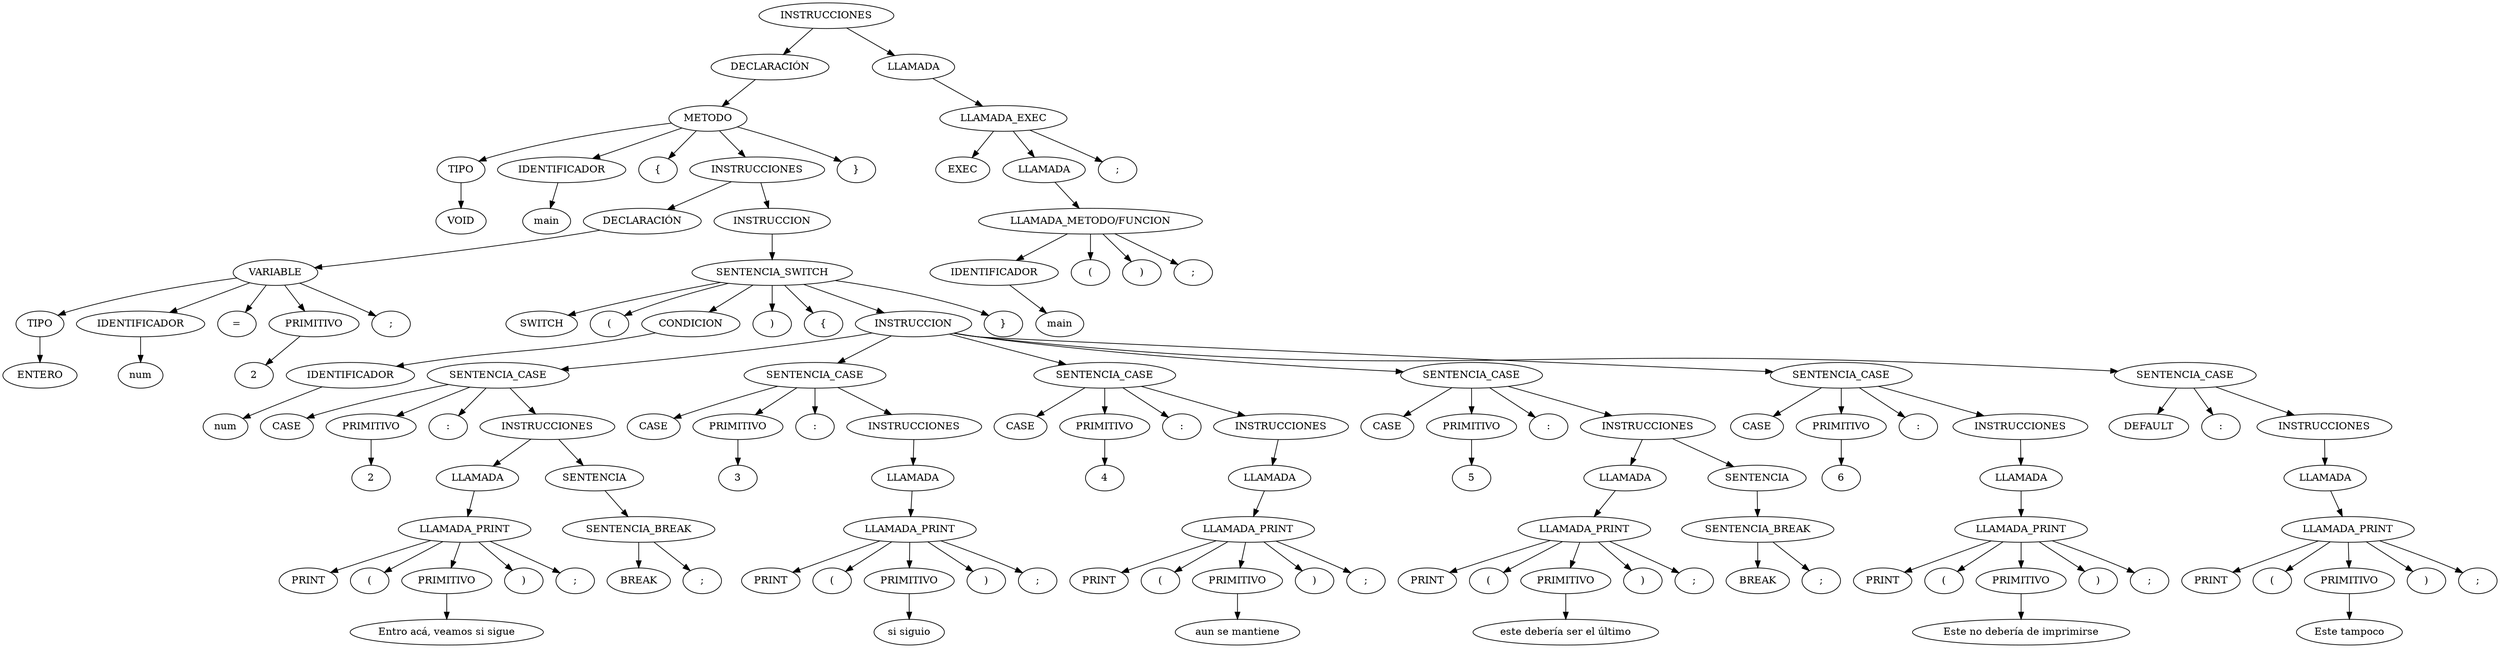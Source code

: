 digraph {
n0[label="INSTRUCCIONES"];
n261[label="DECLARACIÓN"];
n0->n261;
n262[label="METODO"];
n261->n262;
n263[label="TIPO"];
n262->n263;
n264[label="VOID"];
n263->n264;
n265[label="IDENTIFICADOR"];
n262->n265;
n266[label="main"];
n265->n266;
n267[label="{"];
n262->n267;
n268[label="INSTRUCCIONES"];
n262->n268;
n269[label="DECLARACIÓN"];
n268->n269;
n270[label="VARIABLE"];
n269->n270;
n271[label="TIPO"];
n270->n271;
n272[label="ENTERO"];
n271->n272;
n273[label="IDENTIFICADOR"];
n270->n273;
n274[label="num"];
n273->n274;
n275[label="="];
n270->n275;
n276[label="PRIMITIVO"];
n270->n276;
n277[label="2"];
n276->n277;
n278[label=";"];
n270->n278;
n279[label="INSTRUCCION"];
n268->n279;
n280[label="SENTENCIA_SWITCH"];
n279->n280;
n281[label="SWITCH"];
n280->n281;
n282[label="("];
n280->n282;
n283[label="CONDICION"];
n280->n283;
n284[label="IDENTIFICADOR"];
n283->n284;
n285[label="num"];
n284->n285;
n286[label=")"];
n280->n286;
n287[label="{"];
n280->n287;
n288[label="INSTRUCCION"];
n280->n288;
n289[label="SENTENCIA_CASE"];
n288->n289;
n290[label="CASE"];
n289->n290;
n291[label="PRIMITIVO"];
n289->n291;
n292[label="2"];
n291->n292;
n293[label=":"];
n289->n293;
n294[label="INSTRUCCIONES"];
n289->n294;
n295[label="LLAMADA"];
n294->n295;
n296[label="LLAMADA_PRINT"];
n295->n296;
n297[label="PRINT"];
n296->n297;
n298[label="("];
n296->n298;
n299[label="PRIMITIVO"];
n296->n299;
n300[label="Entro acá, veamos si sigue"];
n299->n300;
n301[label=")"];
n296->n301;
n302[label=";"];
n296->n302;
n303[label="SENTENCIA"];
n294->n303;
n304[label="SENTENCIA_BREAK"];
n303->n304;
n305[label="BREAK"];
n304->n305;
n306[label=";"];
n304->n306;
n307[label="SENTENCIA_CASE"];
n288->n307;
n308[label="CASE"];
n307->n308;
n309[label="PRIMITIVO"];
n307->n309;
n310[label="3"];
n309->n310;
n311[label=":"];
n307->n311;
n312[label="INSTRUCCIONES"];
n307->n312;
n313[label="LLAMADA"];
n312->n313;
n314[label="LLAMADA_PRINT"];
n313->n314;
n315[label="PRINT"];
n314->n315;
n316[label="("];
n314->n316;
n317[label="PRIMITIVO"];
n314->n317;
n318[label="si siguio"];
n317->n318;
n319[label=")"];
n314->n319;
n320[label=";"];
n314->n320;
n321[label="SENTENCIA_CASE"];
n288->n321;
n322[label="CASE"];
n321->n322;
n323[label="PRIMITIVO"];
n321->n323;
n324[label="4"];
n323->n324;
n325[label=":"];
n321->n325;
n326[label="INSTRUCCIONES"];
n321->n326;
n327[label="LLAMADA"];
n326->n327;
n328[label="LLAMADA_PRINT"];
n327->n328;
n329[label="PRINT"];
n328->n329;
n330[label="("];
n328->n330;
n331[label="PRIMITIVO"];
n328->n331;
n332[label="aun se mantiene"];
n331->n332;
n333[label=")"];
n328->n333;
n334[label=";"];
n328->n334;
n335[label="SENTENCIA_CASE"];
n288->n335;
n336[label="CASE"];
n335->n336;
n337[label="PRIMITIVO"];
n335->n337;
n338[label="5"];
n337->n338;
n339[label=":"];
n335->n339;
n340[label="INSTRUCCIONES"];
n335->n340;
n341[label="LLAMADA"];
n340->n341;
n342[label="LLAMADA_PRINT"];
n341->n342;
n343[label="PRINT"];
n342->n343;
n344[label="("];
n342->n344;
n345[label="PRIMITIVO"];
n342->n345;
n346[label="este debería ser el último"];
n345->n346;
n347[label=")"];
n342->n347;
n348[label=";"];
n342->n348;
n349[label="SENTENCIA"];
n340->n349;
n350[label="SENTENCIA_BREAK"];
n349->n350;
n351[label="BREAK"];
n350->n351;
n352[label=";"];
n350->n352;
n353[label="SENTENCIA_CASE"];
n288->n353;
n354[label="CASE"];
n353->n354;
n355[label="PRIMITIVO"];
n353->n355;
n356[label="6"];
n355->n356;
n357[label=":"];
n353->n357;
n358[label="INSTRUCCIONES"];
n353->n358;
n359[label="LLAMADA"];
n358->n359;
n360[label="LLAMADA_PRINT"];
n359->n360;
n361[label="PRINT"];
n360->n361;
n362[label="("];
n360->n362;
n363[label="PRIMITIVO"];
n360->n363;
n364[label="Este no debería de imprimirse"];
n363->n364;
n365[label=")"];
n360->n365;
n366[label=";"];
n360->n366;
n367[label="SENTENCIA_CASE"];
n288->n367;
n368[label="DEFAULT"];
n367->n368;
n369[label=":"];
n367->n369;
n370[label="INSTRUCCIONES"];
n367->n370;
n371[label="LLAMADA"];
n370->n371;
n372[label="LLAMADA_PRINT"];
n371->n372;
n373[label="PRINT"];
n372->n373;
n374[label="("];
n372->n374;
n375[label="PRIMITIVO"];
n372->n375;
n376[label="Este tampoco"];
n375->n376;
n377[label=")"];
n372->n377;
n378[label=";"];
n372->n378;
n379[label="}"];
n280->n379;
n380[label="}"];
n262->n380;
n381[label="LLAMADA"];
n0->n381;
n382[label="LLAMADA_EXEC"];
n381->n382;
n383[label="EXEC"];
n382->n383;
n384[label="LLAMADA"];
n382->n384;
n385[label="LLAMADA_METODO/FUNCION"];
n384->n385;
n386[label="IDENTIFICADOR"];
n385->n386;
n387[label="main"];
n386->n387;
n388[label="("];
n385->n388;
n389[label=")"];
n385->n389;
n390[label=";"];
n385->n390;
n391[label=";"];
n382->n391;
}
